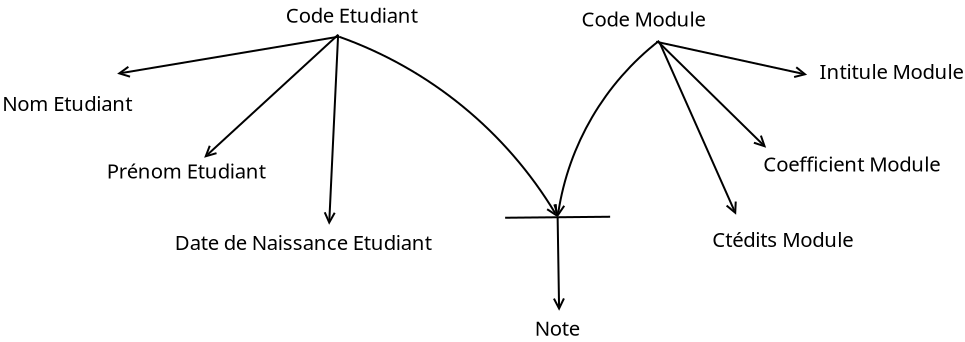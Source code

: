 <?xml version="1.0" encoding="UTF-8"?>
<dia:diagram xmlns:dia="http://www.lysator.liu.se/~alla/dia/">
  <dia:layer name="Arrière-plan" visible="true" active="true">
    <dia:object type="Standard - Text" version="1" id="O0">
      <dia:attribute name="obj_pos">
        <dia:point val="19.25,2.15"/>
      </dia:attribute>
      <dia:attribute name="obj_bb">
        <dia:rectangle val="15.654,1.208;22.846,2.39"/>
      </dia:attribute>
      <dia:attribute name="text">
        <dia:composite type="text">
          <dia:attribute name="string">
            <dia:string>#Code Etudiant#</dia:string>
          </dia:attribute>
          <dia:attribute name="font">
            <dia:font family="sans" style="0" name="Helvetica"/>
          </dia:attribute>
          <dia:attribute name="height">
            <dia:real val="1.27"/>
          </dia:attribute>
          <dia:attribute name="pos">
            <dia:point val="19.25,2.15"/>
          </dia:attribute>
          <dia:attribute name="color">
            <dia:color val="#000000"/>
          </dia:attribute>
          <dia:attribute name="alignment">
            <dia:enum val="1"/>
          </dia:attribute>
        </dia:composite>
      </dia:attribute>
      <dia:attribute name="valign">
        <dia:enum val="3"/>
      </dia:attribute>
    </dia:object>
    <dia:object type="Standard - Text" version="1" id="O1">
      <dia:attribute name="obj_pos">
        <dia:point val="4.951,6.567"/>
      </dia:attribute>
      <dia:attribute name="obj_bb">
        <dia:rectangle val="1.469,5.595;8.463,6.867"/>
      </dia:attribute>
      <dia:attribute name="text">
        <dia:composite type="text">
          <dia:attribute name="string">
            <dia:string>#Nom Etudiant#</dia:string>
          </dia:attribute>
          <dia:attribute name="font">
            <dia:font family="sans" style="0" name="Helvetica"/>
          </dia:attribute>
          <dia:attribute name="height">
            <dia:real val="1.27"/>
          </dia:attribute>
          <dia:attribute name="pos">
            <dia:point val="4.951,6.567"/>
          </dia:attribute>
          <dia:attribute name="color">
            <dia:color val="#000000"/>
          </dia:attribute>
          <dia:attribute name="alignment">
            <dia:enum val="1"/>
          </dia:attribute>
        </dia:composite>
      </dia:attribute>
      <dia:attribute name="valign">
        <dia:enum val="3"/>
      </dia:attribute>
    </dia:object>
    <dia:object type="Standard - Text" version="1" id="O2">
      <dia:attribute name="obj_pos">
        <dia:point val="10.906,9.943"/>
      </dia:attribute>
      <dia:attribute name="obj_bb">
        <dia:rectangle val="6.675,8.97;15.167,10.242"/>
      </dia:attribute>
      <dia:attribute name="text">
        <dia:composite type="text">
          <dia:attribute name="string">
            <dia:string>#Prénom Etudiant#</dia:string>
          </dia:attribute>
          <dia:attribute name="font">
            <dia:font family="sans" style="0" name="Helvetica"/>
          </dia:attribute>
          <dia:attribute name="height">
            <dia:real val="1.27"/>
          </dia:attribute>
          <dia:attribute name="pos">
            <dia:point val="10.906,9.943"/>
          </dia:attribute>
          <dia:attribute name="color">
            <dia:color val="#000000"/>
          </dia:attribute>
          <dia:attribute name="alignment">
            <dia:enum val="1"/>
          </dia:attribute>
        </dia:composite>
      </dia:attribute>
      <dia:attribute name="valign">
        <dia:enum val="3"/>
      </dia:attribute>
    </dia:object>
    <dia:object type="Standard - Text" version="1" id="O3">
      <dia:attribute name="obj_pos">
        <dia:point val="16.761,13.518"/>
      </dia:attribute>
      <dia:attribute name="obj_bb">
        <dia:rectangle val="9.706,12.575;23.816,13.758"/>
      </dia:attribute>
      <dia:attribute name="text">
        <dia:composite type="text">
          <dia:attribute name="string">
            <dia:string>#Date de Naissance Etudiant#</dia:string>
          </dia:attribute>
          <dia:attribute name="font">
            <dia:font family="sans" style="0" name="Helvetica"/>
          </dia:attribute>
          <dia:attribute name="height">
            <dia:real val="1.27"/>
          </dia:attribute>
          <dia:attribute name="pos">
            <dia:point val="16.761,13.518"/>
          </dia:attribute>
          <dia:attribute name="color">
            <dia:color val="#000000"/>
          </dia:attribute>
          <dia:attribute name="alignment">
            <dia:enum val="1"/>
          </dia:attribute>
        </dia:composite>
      </dia:attribute>
      <dia:attribute name="valign">
        <dia:enum val="3"/>
      </dia:attribute>
    </dia:object>
    <dia:object type="Standard - Text" version="1" id="O4">
      <dia:attribute name="obj_pos">
        <dia:point val="33.766,2.342"/>
      </dia:attribute>
      <dia:attribute name="obj_bb">
        <dia:rectangle val="30.461,1.37;37.101,2.642"/>
      </dia:attribute>
      <dia:attribute name="text">
        <dia:composite type="text">
          <dia:attribute name="string">
            <dia:string>#Code Module#</dia:string>
          </dia:attribute>
          <dia:attribute name="font">
            <dia:font family="sans" style="0" name="Helvetica"/>
          </dia:attribute>
          <dia:attribute name="height">
            <dia:real val="1.27"/>
          </dia:attribute>
          <dia:attribute name="pos">
            <dia:point val="33.766,2.342"/>
          </dia:attribute>
          <dia:attribute name="color">
            <dia:color val="#000000"/>
          </dia:attribute>
          <dia:attribute name="alignment">
            <dia:enum val="1"/>
          </dia:attribute>
        </dia:composite>
      </dia:attribute>
      <dia:attribute name="valign">
        <dia:enum val="3"/>
      </dia:attribute>
    </dia:object>
    <dia:object type="Standard - Text" version="1" id="O5">
      <dia:attribute name="obj_pos">
        <dia:point val="46.171,4.968"/>
      </dia:attribute>
      <dia:attribute name="obj_bb">
        <dia:rectangle val="42.38,3.995;49.992,5.267"/>
      </dia:attribute>
      <dia:attribute name="text">
        <dia:composite type="text">
          <dia:attribute name="string">
            <dia:string>#Intitule Module#</dia:string>
          </dia:attribute>
          <dia:attribute name="font">
            <dia:font family="sans" style="0" name="Helvetica"/>
          </dia:attribute>
          <dia:attribute name="height">
            <dia:real val="1.27"/>
          </dia:attribute>
          <dia:attribute name="pos">
            <dia:point val="46.171,4.968"/>
          </dia:attribute>
          <dia:attribute name="color">
            <dia:color val="#000000"/>
          </dia:attribute>
          <dia:attribute name="alignment">
            <dia:enum val="1"/>
          </dia:attribute>
        </dia:composite>
      </dia:attribute>
      <dia:attribute name="valign">
        <dia:enum val="3"/>
      </dia:attribute>
    </dia:object>
    <dia:object type="Standard - Text" version="1" id="O6">
      <dia:attribute name="obj_pos">
        <dia:point val="44.176,9.592"/>
      </dia:attribute>
      <dia:attribute name="obj_bb">
        <dia:rectangle val="39.45,8.65;48.903,9.832"/>
      </dia:attribute>
      <dia:attribute name="text">
        <dia:composite type="text">
          <dia:attribute name="string">
            <dia:string>#Coefficient Module#</dia:string>
          </dia:attribute>
          <dia:attribute name="font">
            <dia:font family="sans" style="0" name="Helvetica"/>
          </dia:attribute>
          <dia:attribute name="height">
            <dia:real val="1.27"/>
          </dia:attribute>
          <dia:attribute name="pos">
            <dia:point val="44.176,9.592"/>
          </dia:attribute>
          <dia:attribute name="color">
            <dia:color val="#000000"/>
          </dia:attribute>
          <dia:attribute name="alignment">
            <dia:enum val="1"/>
          </dia:attribute>
        </dia:composite>
      </dia:attribute>
      <dia:attribute name="valign">
        <dia:enum val="3"/>
      </dia:attribute>
    </dia:object>
    <dia:object type="Standard - Text" version="1" id="O7">
      <dia:attribute name="obj_pos">
        <dia:point val="40.731,13.367"/>
      </dia:attribute>
      <dia:attribute name="obj_bb">
        <dia:rectangle val="36.932,12.395;44.56,13.667"/>
      </dia:attribute>
      <dia:attribute name="text">
        <dia:composite type="text">
          <dia:attribute name="string">
            <dia:string>#Ctédits Module#</dia:string>
          </dia:attribute>
          <dia:attribute name="font">
            <dia:font family="sans" style="0" name="Helvetica"/>
          </dia:attribute>
          <dia:attribute name="height">
            <dia:real val="1.27"/>
          </dia:attribute>
          <dia:attribute name="pos">
            <dia:point val="40.731,13.367"/>
          </dia:attribute>
          <dia:attribute name="color">
            <dia:color val="#000000"/>
          </dia:attribute>
          <dia:attribute name="alignment">
            <dia:enum val="1"/>
          </dia:attribute>
        </dia:composite>
      </dia:attribute>
      <dia:attribute name="valign">
        <dia:enum val="3"/>
      </dia:attribute>
    </dia:object>
    <dia:object type="Standard - Text" version="1" id="O8">
      <dia:attribute name="obj_pos">
        <dia:point val="29.45,17.8"/>
      </dia:attribute>
      <dia:attribute name="obj_bb">
        <dia:rectangle val="28.249,16.858;30.651,18.04"/>
      </dia:attribute>
      <dia:attribute name="text">
        <dia:composite type="text">
          <dia:attribute name="string">
            <dia:string>#Note#</dia:string>
          </dia:attribute>
          <dia:attribute name="font">
            <dia:font family="sans" style="0" name="Helvetica"/>
          </dia:attribute>
          <dia:attribute name="height">
            <dia:real val="1.27"/>
          </dia:attribute>
          <dia:attribute name="pos">
            <dia:point val="29.45,17.8"/>
          </dia:attribute>
          <dia:attribute name="color">
            <dia:color val="#000000"/>
          </dia:attribute>
          <dia:attribute name="alignment">
            <dia:enum val="1"/>
          </dia:attribute>
        </dia:composite>
      </dia:attribute>
      <dia:attribute name="valign">
        <dia:enum val="3"/>
      </dia:attribute>
    </dia:object>
    <dia:object type="Standard - Line" version="0" id="O9">
      <dia:attribute name="obj_pos">
        <dia:point val="18.5,2.85"/>
      </dia:attribute>
      <dia:attribute name="obj_bb">
        <dia:rectangle val="7.34,2.792;18.558,4.936"/>
      </dia:attribute>
      <dia:attribute name="conn_endpoints">
        <dia:point val="18.5,2.85"/>
        <dia:point val="7.45,4.7"/>
      </dia:attribute>
      <dia:attribute name="numcp">
        <dia:int val="1"/>
      </dia:attribute>
      <dia:attribute name="end_arrow">
        <dia:enum val="1"/>
      </dia:attribute>
      <dia:attribute name="end_arrow_length">
        <dia:real val="0.5"/>
      </dia:attribute>
      <dia:attribute name="end_arrow_width">
        <dia:real val="0.5"/>
      </dia:attribute>
    </dia:object>
    <dia:object type="Standard - Line" version="0" id="O10">
      <dia:attribute name="obj_pos">
        <dia:point val="18.5,2.75"/>
      </dia:attribute>
      <dia:attribute name="obj_bb">
        <dia:rectangle val="11.718,2.679;18.571,8.976"/>
      </dia:attribute>
      <dia:attribute name="conn_endpoints">
        <dia:point val="18.5,2.75"/>
        <dia:point val="11.8,8.9"/>
      </dia:attribute>
      <dia:attribute name="numcp">
        <dia:int val="1"/>
      </dia:attribute>
      <dia:attribute name="end_arrow">
        <dia:enum val="1"/>
      </dia:attribute>
      <dia:attribute name="end_arrow_length">
        <dia:real val="0.5"/>
      </dia:attribute>
      <dia:attribute name="end_arrow_width">
        <dia:real val="0.5"/>
      </dia:attribute>
    </dia:object>
    <dia:object type="Standard - Line" version="0" id="O11">
      <dia:attribute name="obj_pos">
        <dia:point val="18.5,2.75"/>
      </dia:attribute>
      <dia:attribute name="obj_bb">
        <dia:rectangle val="17.745,2.698;18.552,12.362"/>
      </dia:attribute>
      <dia:attribute name="conn_endpoints">
        <dia:point val="18.5,2.75"/>
        <dia:point val="18.05,12.25"/>
      </dia:attribute>
      <dia:attribute name="numcp">
        <dia:int val="1"/>
      </dia:attribute>
      <dia:attribute name="end_arrow">
        <dia:enum val="1"/>
      </dia:attribute>
      <dia:attribute name="end_arrow_length">
        <dia:real val="0.5"/>
      </dia:attribute>
      <dia:attribute name="end_arrow_width">
        <dia:real val="0.5"/>
      </dia:attribute>
    </dia:object>
    <dia:object type="Standard - Line" version="0" id="O12">
      <dia:attribute name="obj_pos">
        <dia:point val="34.4,3.1"/>
      </dia:attribute>
      <dia:attribute name="obj_bb">
        <dia:rectangle val="34.34,3.04;42.059,4.956"/>
      </dia:attribute>
      <dia:attribute name="conn_endpoints">
        <dia:point val="34.4,3.1"/>
        <dia:point val="41.95,4.75"/>
      </dia:attribute>
      <dia:attribute name="numcp">
        <dia:int val="1"/>
      </dia:attribute>
      <dia:attribute name="end_arrow">
        <dia:enum val="1"/>
      </dia:attribute>
      <dia:attribute name="end_arrow_length">
        <dia:real val="0.5"/>
      </dia:attribute>
      <dia:attribute name="end_arrow_width">
        <dia:real val="0.5"/>
      </dia:attribute>
    </dia:object>
    <dia:object type="Standard - Line" version="0" id="O13">
      <dia:attribute name="obj_pos">
        <dia:point val="34.5,3.1"/>
      </dia:attribute>
      <dia:attribute name="obj_bb">
        <dia:rectangle val="34.429,3.029;39.98,8.478"/>
      </dia:attribute>
      <dia:attribute name="conn_endpoints">
        <dia:point val="34.5,3.1"/>
        <dia:point val="39.9,8.4"/>
      </dia:attribute>
      <dia:attribute name="numcp">
        <dia:int val="1"/>
      </dia:attribute>
      <dia:attribute name="end_arrow">
        <dia:enum val="1"/>
      </dia:attribute>
      <dia:attribute name="end_arrow_length">
        <dia:real val="0.5"/>
      </dia:attribute>
      <dia:attribute name="end_arrow_width">
        <dia:real val="0.5"/>
      </dia:attribute>
    </dia:object>
    <dia:object type="Standard - Line" version="0" id="O14">
      <dia:attribute name="obj_pos">
        <dia:point val="34.6,3.2"/>
      </dia:attribute>
      <dia:attribute name="obj_bb">
        <dia:rectangle val="34.534,3.134;38.491,11.852"/>
      </dia:attribute>
      <dia:attribute name="conn_endpoints">
        <dia:point val="34.6,3.2"/>
        <dia:point val="38.4,11.75"/>
      </dia:attribute>
      <dia:attribute name="numcp">
        <dia:int val="1"/>
      </dia:attribute>
      <dia:attribute name="end_arrow">
        <dia:enum val="1"/>
      </dia:attribute>
      <dia:attribute name="end_arrow_length">
        <dia:real val="0.5"/>
      </dia:attribute>
      <dia:attribute name="end_arrow_width">
        <dia:real val="0.5"/>
      </dia:attribute>
    </dia:object>
    <dia:object type="Standard - Line" version="0" id="O15">
      <dia:attribute name="obj_pos">
        <dia:point val="26.85,11.9"/>
      </dia:attribute>
      <dia:attribute name="obj_bb">
        <dia:rectangle val="26.799,11.8;32.151,11.95"/>
      </dia:attribute>
      <dia:attribute name="conn_endpoints">
        <dia:point val="26.85,11.9"/>
        <dia:point val="32.1,11.85"/>
      </dia:attribute>
      <dia:attribute name="numcp">
        <dia:int val="1"/>
      </dia:attribute>
    </dia:object>
    <dia:object type="Standard - Arc" version="0" id="O16">
      <dia:attribute name="obj_pos">
        <dia:point val="34.55,3.05"/>
      </dia:attribute>
      <dia:attribute name="obj_bb">
        <dia:rectangle val="29.235,2.982;34.618,11.943"/>
      </dia:attribute>
      <dia:attribute name="conn_endpoints">
        <dia:point val="34.55,3.05"/>
        <dia:point val="29.475,11.875"/>
      </dia:attribute>
      <dia:attribute name="curve_distance">
        <dia:real val="1"/>
      </dia:attribute>
      <dia:attribute name="end_arrow">
        <dia:enum val="1"/>
      </dia:attribute>
      <dia:attribute name="end_arrow_length">
        <dia:real val="0.5"/>
      </dia:attribute>
      <dia:attribute name="end_arrow_width">
        <dia:real val="0.5"/>
      </dia:attribute>
      <dia:connections>
        <dia:connection handle="1" to="O15" connection="0"/>
      </dia:connections>
    </dia:object>
    <dia:object type="Standard - Arc" version="0" id="O17">
      <dia:attribute name="obj_pos">
        <dia:point val="18.55,2.85"/>
      </dia:attribute>
      <dia:attribute name="obj_bb">
        <dia:rectangle val="18.48,2.78;29.545,11.945"/>
      </dia:attribute>
      <dia:attribute name="conn_endpoints">
        <dia:point val="18.55,2.85"/>
        <dia:point val="29.475,11.875"/>
      </dia:attribute>
      <dia:attribute name="curve_distance">
        <dia:real val="-1.25"/>
      </dia:attribute>
      <dia:attribute name="end_arrow">
        <dia:enum val="1"/>
      </dia:attribute>
      <dia:attribute name="end_arrow_length">
        <dia:real val="0.5"/>
      </dia:attribute>
      <dia:attribute name="end_arrow_width">
        <dia:real val="0.5"/>
      </dia:attribute>
      <dia:connections>
        <dia:connection handle="1" to="O15" connection="0"/>
      </dia:connections>
    </dia:object>
    <dia:object type="Standard - Line" version="0" id="O18">
      <dia:attribute name="obj_pos">
        <dia:point val="29.475,11.875"/>
      </dia:attribute>
      <dia:attribute name="obj_bb">
        <dia:rectangle val="29.21,11.824;29.872,16.662"/>
      </dia:attribute>
      <dia:attribute name="conn_endpoints">
        <dia:point val="29.475,11.875"/>
        <dia:point val="29.55,16.55"/>
      </dia:attribute>
      <dia:attribute name="numcp">
        <dia:int val="1"/>
      </dia:attribute>
      <dia:attribute name="end_arrow">
        <dia:enum val="1"/>
      </dia:attribute>
      <dia:attribute name="end_arrow_length">
        <dia:real val="0.5"/>
      </dia:attribute>
      <dia:attribute name="end_arrow_width">
        <dia:real val="0.5"/>
      </dia:attribute>
      <dia:connections>
        <dia:connection handle="0" to="O15" connection="0"/>
      </dia:connections>
    </dia:object>
  </dia:layer>
</dia:diagram>
